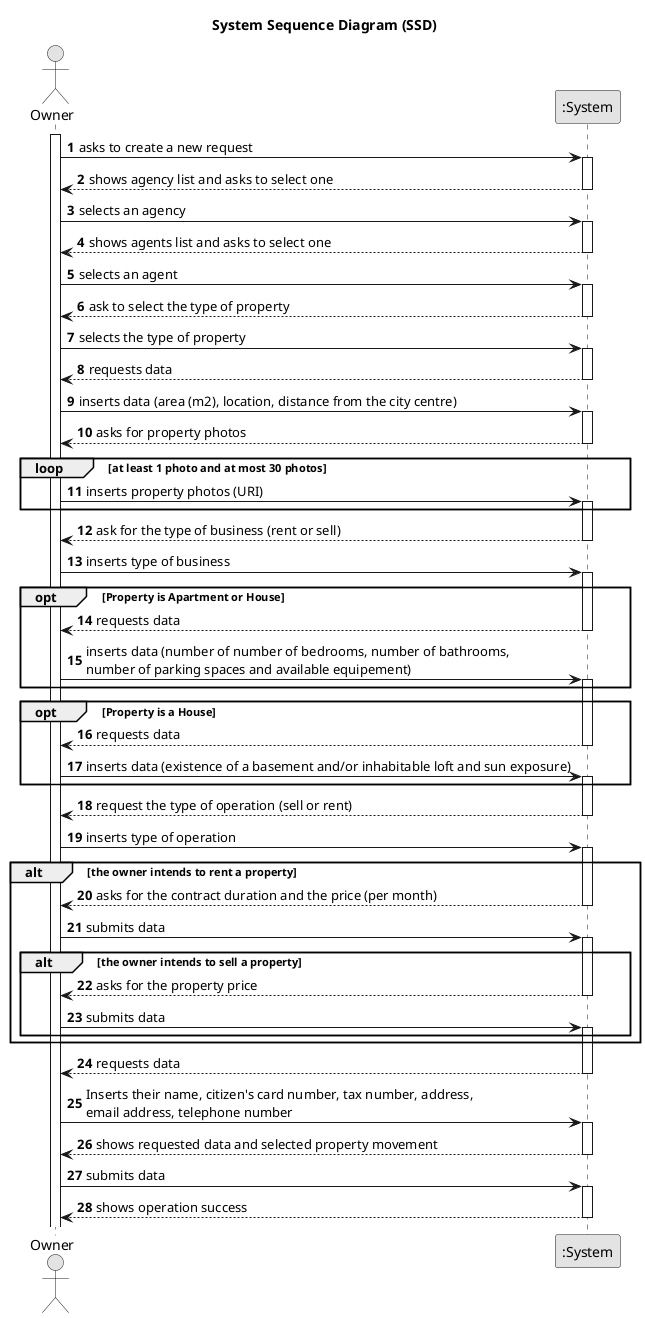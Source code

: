 @startuml
skinparam monochrome true
skinparam packageStyle rectangle
skinparam shadowing false

title System Sequence Diagram (SSD)

autonumber

actor "Owner" as Owner
participant ":System" as System

activate Owner

    Owner -> System : asks to create a new request
    activate System

        System --> Owner : shows agency list and asks to select one
    deactivate System

    Owner -> System : selects an agency
    activate System

        System --> Owner : shows agents list and asks to select one
    deactivate System

    Owner -> System : selects an agent
    activate System


        System --> Owner : ask to select the type of property
    deactivate System

    Owner -> System : selects the type of property

        activate System

        System --> Owner : requests data

    deactivate System

    Owner -> System : inserts data (area (m2), location, distance from the city centre)

    activate System

    System --> Owner : asks for property photos
    deactivate System

    loop at least 1 photo and at most 30 photos

    Owner -> System : inserts property photos (URI)
    activate System

    end

    System --> Owner : ask for the type of business (rent or sell)
    deactivate System


    Owner -> System : inserts type of business
   activate System

    opt Property is Apartment or House

        System --> Owner : requests data

    deactivate System

    Owner -> System : inserts data (number of number of bedrooms, number of bathrooms, \nnumber of parking spaces and available equipement)
    activate System

    end
    opt Property is a House

         System --> Owner : requests data
    deactivate System

    Owner -> System : inserts data (existence of a basement and/or inhabitable loft and sun exposure)
    activate System

    end

    System --> Owner : request the type of operation (sell or rent)
    deactivate System


    Owner -> System : inserts type of operation

    alt the owner intends to rent a property
    activate System

    System --> Owner : asks for the contract duration and the price (per month)
    deactivate System

    Owner -> System : submits data
    activate System

    alt the owner intends to sell a property
    System --> Owner : asks for the property price

    deactivate System

    Owner -> System : submits data
    activate System
    end

    end

          System --> Owner : requests data
    deactivate System

    Owner -> System : Inserts their name, citizen's card number, tax number, address, \nemail address, telephone number
    activate System

           System --> Owner : shows requested data and selected property movement

    deactivate System

    Owner -> System : submits data
    activate System

            System --> Owner : shows operation success
    deactivate System

@enduml